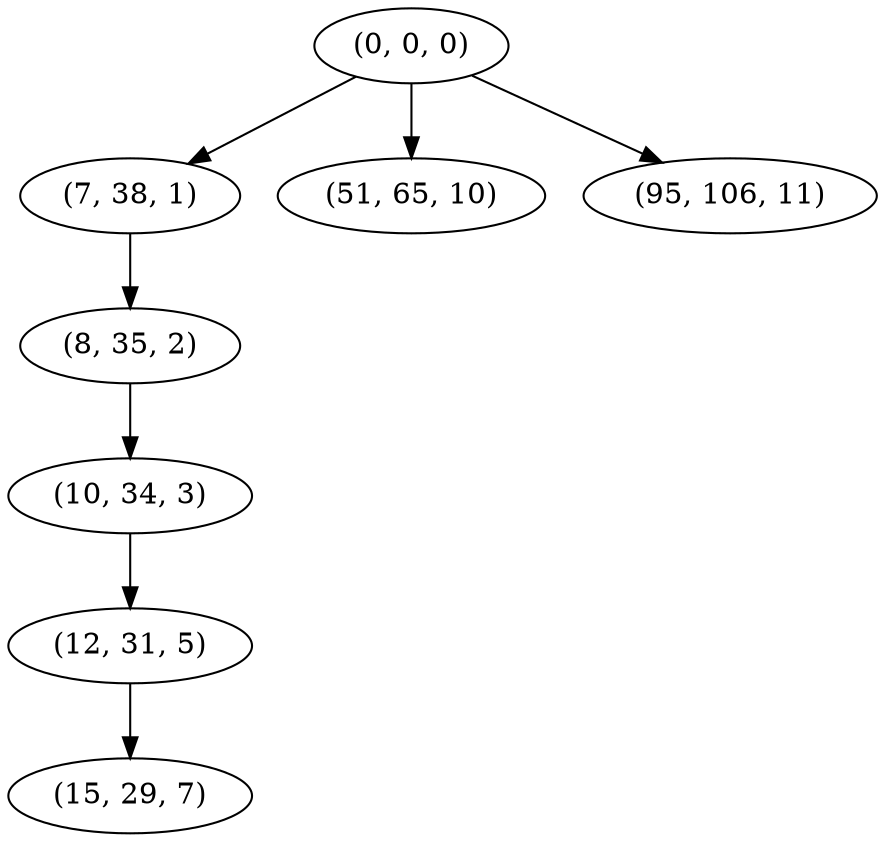 digraph tree {
    "(0, 0, 0)";
    "(7, 38, 1)";
    "(8, 35, 2)";
    "(10, 34, 3)";
    "(12, 31, 5)";
    "(15, 29, 7)";
    "(51, 65, 10)";
    "(95, 106, 11)";
    "(0, 0, 0)" -> "(7, 38, 1)";
    "(0, 0, 0)" -> "(51, 65, 10)";
    "(0, 0, 0)" -> "(95, 106, 11)";
    "(7, 38, 1)" -> "(8, 35, 2)";
    "(8, 35, 2)" -> "(10, 34, 3)";
    "(10, 34, 3)" -> "(12, 31, 5)";
    "(12, 31, 5)" -> "(15, 29, 7)";
}
